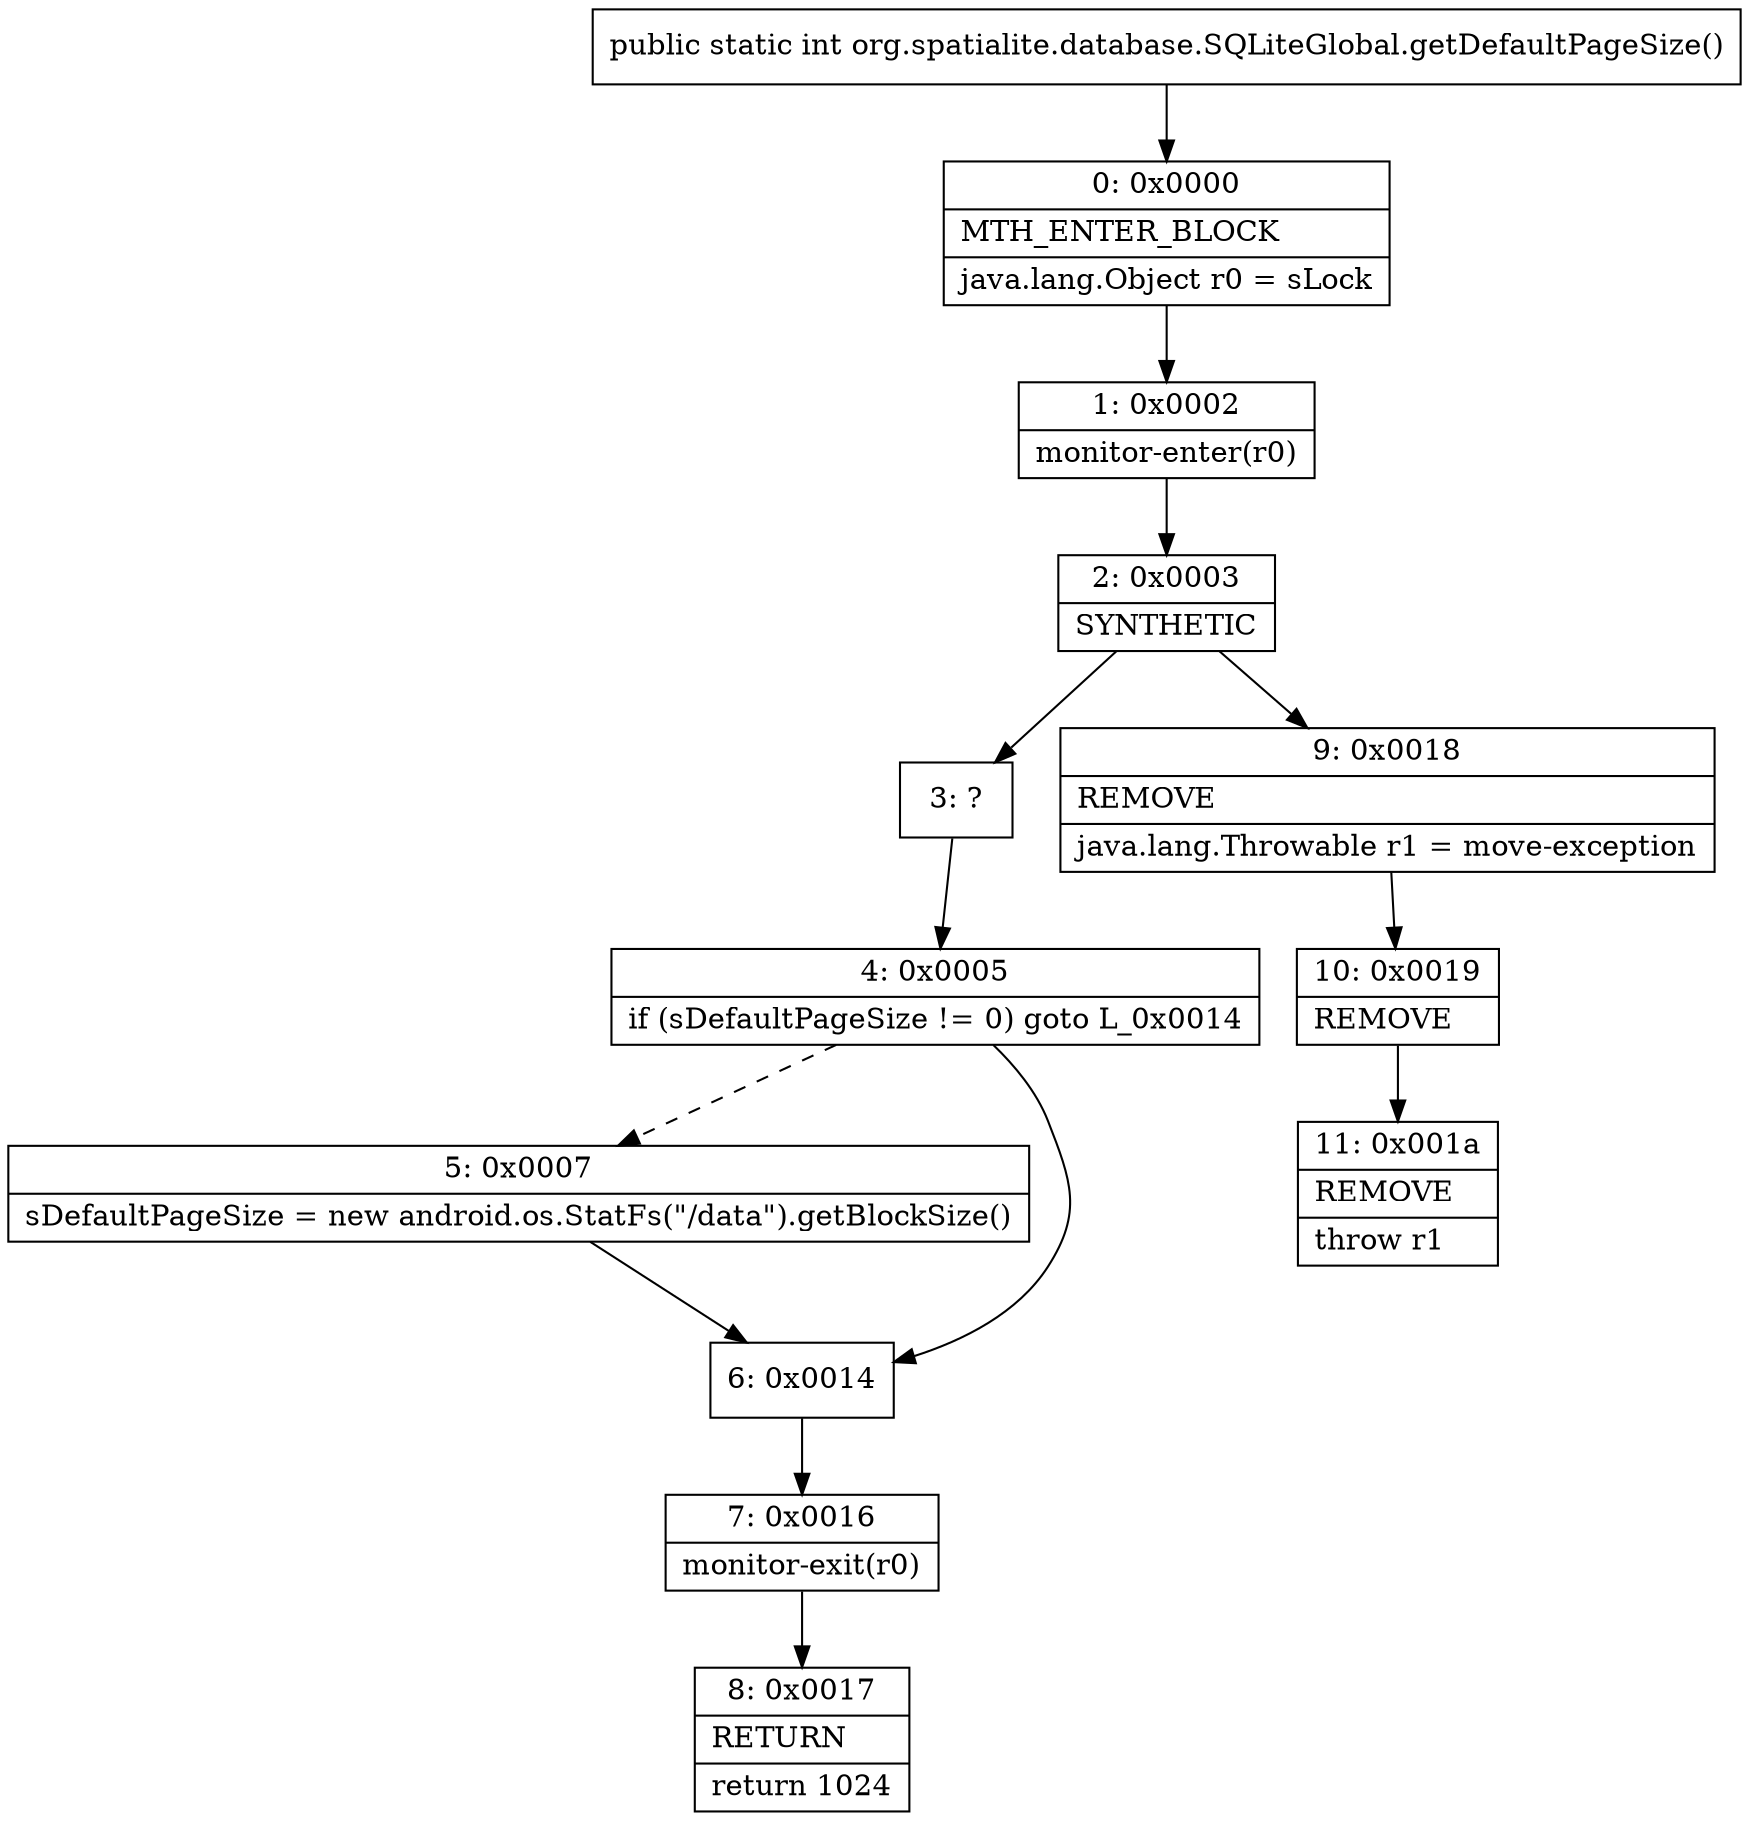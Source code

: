 digraph "CFG fororg.spatialite.database.SQLiteGlobal.getDefaultPageSize()I" {
Node_0 [shape=record,label="{0\:\ 0x0000|MTH_ENTER_BLOCK\l|java.lang.Object r0 = sLock\l}"];
Node_1 [shape=record,label="{1\:\ 0x0002|monitor\-enter(r0)\l}"];
Node_2 [shape=record,label="{2\:\ 0x0003|SYNTHETIC\l}"];
Node_3 [shape=record,label="{3\:\ ?}"];
Node_4 [shape=record,label="{4\:\ 0x0005|if (sDefaultPageSize != 0) goto L_0x0014\l}"];
Node_5 [shape=record,label="{5\:\ 0x0007|sDefaultPageSize = new android.os.StatFs(\"\/data\").getBlockSize()\l}"];
Node_6 [shape=record,label="{6\:\ 0x0014}"];
Node_7 [shape=record,label="{7\:\ 0x0016|monitor\-exit(r0)\l}"];
Node_8 [shape=record,label="{8\:\ 0x0017|RETURN\l|return 1024\l}"];
Node_9 [shape=record,label="{9\:\ 0x0018|REMOVE\l|java.lang.Throwable r1 = move\-exception\l}"];
Node_10 [shape=record,label="{10\:\ 0x0019|REMOVE\l}"];
Node_11 [shape=record,label="{11\:\ 0x001a|REMOVE\l|throw r1\l}"];
MethodNode[shape=record,label="{public static int org.spatialite.database.SQLiteGlobal.getDefaultPageSize() }"];
MethodNode -> Node_0;
Node_0 -> Node_1;
Node_1 -> Node_2;
Node_2 -> Node_3;
Node_2 -> Node_9;
Node_3 -> Node_4;
Node_4 -> Node_5[style=dashed];
Node_4 -> Node_6;
Node_5 -> Node_6;
Node_6 -> Node_7;
Node_7 -> Node_8;
Node_9 -> Node_10;
Node_10 -> Node_11;
}

